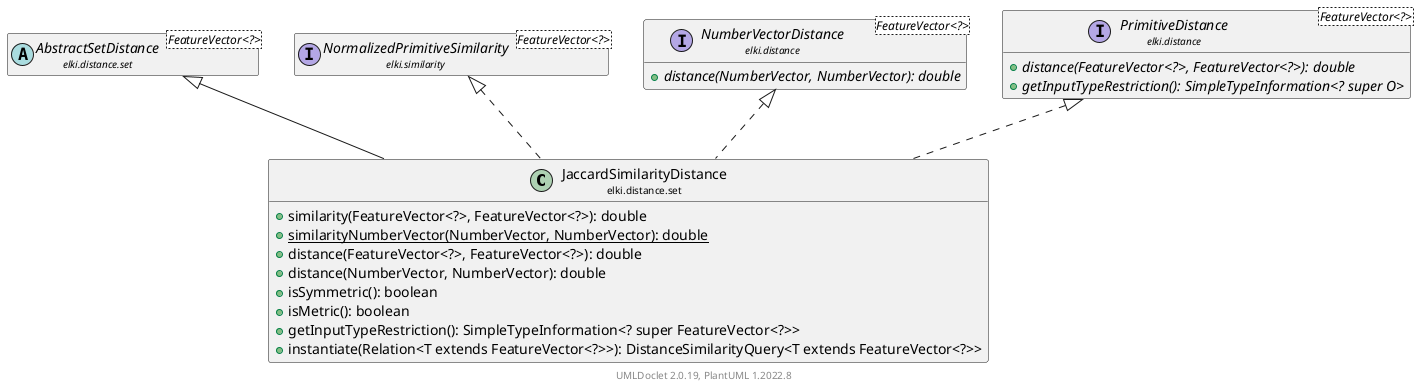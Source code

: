 @startuml
    remove .*\.(Instance|Par|Parameterizer|Factory)$
    set namespaceSeparator none
    hide empty fields
    hide empty methods

    class "<size:14>JaccardSimilarityDistance\n<size:10>elki.distance.set" as elki.distance.set.JaccardSimilarityDistance [[JaccardSimilarityDistance.html]] {
        +similarity(FeatureVector<?>, FeatureVector<?>): double
        {static} +similarityNumberVector(NumberVector, NumberVector): double
        +distance(FeatureVector<?>, FeatureVector<?>): double
        +distance(NumberVector, NumberVector): double
        +isSymmetric(): boolean
        +isMetric(): boolean
        +getInputTypeRestriction(): SimpleTypeInformation<? super FeatureVector<?>>
        +instantiate(Relation<T extends FeatureVector<?>>): DistanceSimilarityQuery<T extends FeatureVector<?>>
    }

    abstract class "<size:14>AbstractSetDistance\n<size:10>elki.distance.set" as elki.distance.set.AbstractSetDistance<FeatureVector<?>> [[AbstractSetDistance.html]]
    interface "<size:14>NormalizedPrimitiveSimilarity\n<size:10>elki.similarity" as elki.similarity.NormalizedPrimitiveSimilarity<FeatureVector<?>> [[../../similarity/NormalizedPrimitiveSimilarity.html]]
    interface "<size:14>NumberVectorDistance\n<size:10>elki.distance" as elki.distance.NumberVectorDistance<FeatureVector<?>> [[../NumberVectorDistance.html]] {
        {abstract} +distance(NumberVector, NumberVector): double
    }
    interface "<size:14>PrimitiveDistance\n<size:10>elki.distance" as elki.distance.PrimitiveDistance<FeatureVector<?>> [[../PrimitiveDistance.html]] {
        {abstract} +distance(FeatureVector<?>, FeatureVector<?>): double
        {abstract} +getInputTypeRestriction(): SimpleTypeInformation<? super O>
    }

    elki.distance.set.AbstractSetDistance <|-- elki.distance.set.JaccardSimilarityDistance
    elki.similarity.NormalizedPrimitiveSimilarity <|.. elki.distance.set.JaccardSimilarityDistance
    elki.distance.NumberVectorDistance <|.. elki.distance.set.JaccardSimilarityDistance
    elki.distance.PrimitiveDistance <|.. elki.distance.set.JaccardSimilarityDistance

    center footer UMLDoclet 2.0.19, PlantUML 1.2022.8
@enduml
